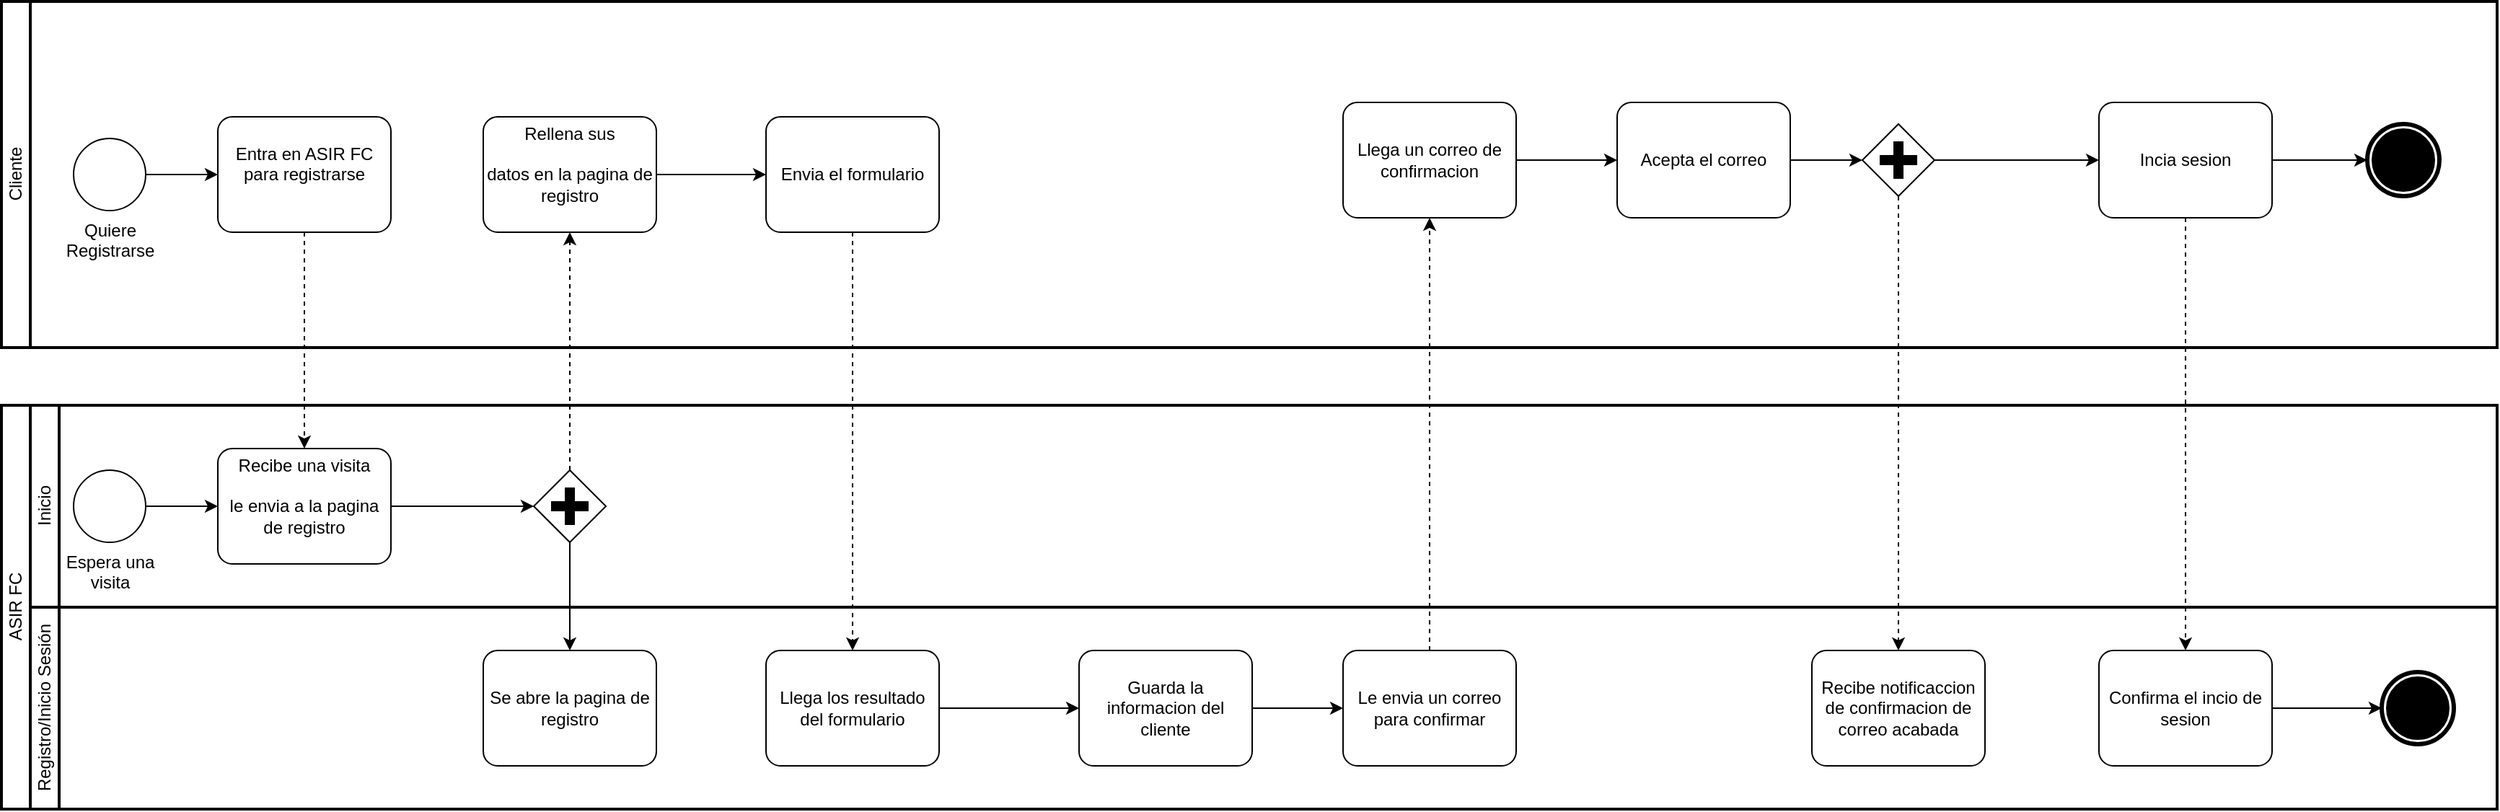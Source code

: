 <mxfile version="17.4.6" type="device"><diagram id="28efuWmT2ejtRACDzkLg" name="Page-1"><mxGraphModel dx="2031" dy="1114" grid="1" gridSize="10" guides="1" tooltips="1" connect="1" arrows="1" fold="1" page="1" pageScale="1" pageWidth="827" pageHeight="1169" math="0" shadow="0"><root><mxCell id="0"/><mxCell id="1" parent="0"/><mxCell id="CZXucrj-dR_ewhPkfO49-1" value="Cliente" style="swimlane;html=1;startSize=20;fontStyle=0;collapsible=0;horizontal=0;swimlaneLine=1;swimlaneFillColor=#ffffff;strokeWidth=2;" vertex="1" parent="1"><mxGeometry x="80" y="120" width="1730" height="240" as="geometry"/></mxCell><mxCell id="CZXucrj-dR_ewhPkfO49-2" value="" style="swimlane;html=1;startSize=20;fontStyle=0;collapsible=0;horizontal=0;swimlaneLine=0;fillColor=none;" vertex="1" parent="CZXucrj-dR_ewhPkfO49-1"><mxGeometry x="20" width="1710" height="240" as="geometry"/></mxCell><mxCell id="CZXucrj-dR_ewhPkfO49-29" style="edgeStyle=orthogonalEdgeStyle;rounded=0;orthogonalLoop=1;jettySize=auto;html=1;" edge="1" parent="CZXucrj-dR_ewhPkfO49-2" source="CZXucrj-dR_ewhPkfO49-7" target="CZXucrj-dR_ewhPkfO49-9"><mxGeometry relative="1" as="geometry"/></mxCell><mxCell id="CZXucrj-dR_ewhPkfO49-7" value="&lt;div&gt;Quiere &lt;br&gt;&lt;/div&gt;&lt;div&gt;Registrarse&lt;br&gt;&lt;/div&gt;" style="points=[[0.145,0.145,0],[0.5,0,0],[0.855,0.145,0],[1,0.5,0],[0.855,0.855,0],[0.5,1,0],[0.145,0.855,0],[0,0.5,0]];shape=mxgraph.bpmn.event;html=1;verticalLabelPosition=bottom;labelBackgroundColor=#ffffff;verticalAlign=top;align=center;perimeter=ellipsePerimeter;outlineConnect=0;aspect=fixed;outline=standard;symbol=general;" vertex="1" parent="CZXucrj-dR_ewhPkfO49-2"><mxGeometry x="30" y="95" width="50" height="50" as="geometry"/></mxCell><mxCell id="CZXucrj-dR_ewhPkfO49-9" value="Entra en ASIR FC&#xA;para registrarse&#xA;" style="points=[[0.25,0,0],[0.5,0,0],[0.75,0,0],[1,0.25,0],[1,0.5,0],[1,0.75,0],[0.75,1,0],[0.5,1,0],[0.25,1,0],[0,0.75,0],[0,0.5,0],[0,0.25,0]];shape=mxgraph.bpmn.task;whiteSpace=wrap;rectStyle=rounded;size=10;taskMarker=abstract;" vertex="1" parent="CZXucrj-dR_ewhPkfO49-2"><mxGeometry x="130" y="80" width="120" height="80" as="geometry"/></mxCell><mxCell id="CZXucrj-dR_ewhPkfO49-38" style="edgeStyle=orthogonalEdgeStyle;rounded=0;orthogonalLoop=1;jettySize=auto;html=1;" edge="1" parent="CZXucrj-dR_ewhPkfO49-2" source="CZXucrj-dR_ewhPkfO49-13" target="CZXucrj-dR_ewhPkfO49-14"><mxGeometry relative="1" as="geometry"/></mxCell><mxCell id="CZXucrj-dR_ewhPkfO49-13" value="Rellena sus &#xA;&#xA;datos en la pagina de registro&#xA;" style="points=[[0.25,0,0],[0.5,0,0],[0.75,0,0],[1,0.25,0],[1,0.5,0],[1,0.75,0],[0.75,1,0],[0.5,1,0],[0.25,1,0],[0,0.75,0],[0,0.5,0],[0,0.25,0]];shape=mxgraph.bpmn.task;whiteSpace=wrap;rectStyle=rounded;size=10;taskMarker=abstract;" vertex="1" parent="CZXucrj-dR_ewhPkfO49-2"><mxGeometry x="314" y="80" width="120" height="80" as="geometry"/></mxCell><mxCell id="CZXucrj-dR_ewhPkfO49-14" value="Envia el formulario" style="points=[[0.25,0,0],[0.5,0,0],[0.75,0,0],[1,0.25,0],[1,0.5,0],[1,0.75,0],[0.75,1,0],[0.5,1,0],[0.25,1,0],[0,0.75,0],[0,0.5,0],[0,0.25,0]];shape=mxgraph.bpmn.task;whiteSpace=wrap;rectStyle=rounded;size=10;taskMarker=abstract;" vertex="1" parent="CZXucrj-dR_ewhPkfO49-2"><mxGeometry x="510" y="80" width="120" height="80" as="geometry"/></mxCell><mxCell id="CZXucrj-dR_ewhPkfO49-34" style="edgeStyle=orthogonalEdgeStyle;rounded=0;orthogonalLoop=1;jettySize=auto;html=1;" edge="1" parent="CZXucrj-dR_ewhPkfO49-2" source="CZXucrj-dR_ewhPkfO49-18" target="CZXucrj-dR_ewhPkfO49-19"><mxGeometry relative="1" as="geometry"/></mxCell><mxCell id="CZXucrj-dR_ewhPkfO49-18" value="Llega un correo de confirmacion" style="points=[[0.25,0,0],[0.5,0,0],[0.75,0,0],[1,0.25,0],[1,0.5,0],[1,0.75,0],[0.75,1,0],[0.5,1,0],[0.25,1,0],[0,0.75,0],[0,0.5,0],[0,0.25,0]];shape=mxgraph.bpmn.task;whiteSpace=wrap;rectStyle=rounded;size=10;taskMarker=abstract;" vertex="1" parent="CZXucrj-dR_ewhPkfO49-2"><mxGeometry x="910" y="70" width="120" height="80" as="geometry"/></mxCell><mxCell id="CZXucrj-dR_ewhPkfO49-35" style="edgeStyle=orthogonalEdgeStyle;rounded=0;orthogonalLoop=1;jettySize=auto;html=1;" edge="1" parent="CZXucrj-dR_ewhPkfO49-2" source="CZXucrj-dR_ewhPkfO49-19" target="CZXucrj-dR_ewhPkfO49-24"><mxGeometry relative="1" as="geometry"/></mxCell><mxCell id="CZXucrj-dR_ewhPkfO49-19" value="Acepta el correo" style="points=[[0.25,0,0],[0.5,0,0],[0.75,0,0],[1,0.25,0],[1,0.5,0],[1,0.75,0],[0.75,1,0],[0.5,1,0],[0.25,1,0],[0,0.75,0],[0,0.5,0],[0,0.25,0]];shape=mxgraph.bpmn.task;whiteSpace=wrap;rectStyle=rounded;size=10;taskMarker=abstract;" vertex="1" parent="CZXucrj-dR_ewhPkfO49-2"><mxGeometry x="1100" y="70" width="120" height="80" as="geometry"/></mxCell><mxCell id="CZXucrj-dR_ewhPkfO49-45" style="edgeStyle=orthogonalEdgeStyle;rounded=0;orthogonalLoop=1;jettySize=auto;html=1;" edge="1" parent="CZXucrj-dR_ewhPkfO49-2" source="CZXucrj-dR_ewhPkfO49-20" target="CZXucrj-dR_ewhPkfO49-21"><mxGeometry relative="1" as="geometry"/></mxCell><mxCell id="CZXucrj-dR_ewhPkfO49-20" value="Incia sesion" style="points=[[0.25,0,0],[0.5,0,0],[0.75,0,0],[1,0.25,0],[1,0.5,0],[1,0.75,0],[0.75,1,0],[0.5,1,0],[0.25,1,0],[0,0.75,0],[0,0.5,0],[0,0.25,0]];shape=mxgraph.bpmn.task;whiteSpace=wrap;rectStyle=rounded;size=10;taskMarker=abstract;" vertex="1" parent="CZXucrj-dR_ewhPkfO49-2"><mxGeometry x="1434" y="70" width="120" height="80" as="geometry"/></mxCell><mxCell id="CZXucrj-dR_ewhPkfO49-21" value="" style="points=[[0.145,0.145,0],[0.5,0,0],[0.855,0.145,0],[1,0.5,0],[0.855,0.855,0],[0.5,1,0],[0.145,0.855,0],[0,0.5,0]];shape=mxgraph.bpmn.event;html=1;verticalLabelPosition=bottom;labelBackgroundColor=#ffffff;verticalAlign=top;align=center;perimeter=ellipsePerimeter;outlineConnect=0;aspect=fixed;outline=end;symbol=terminate;" vertex="1" parent="CZXucrj-dR_ewhPkfO49-2"><mxGeometry x="1620" y="85" width="50" height="50" as="geometry"/></mxCell><mxCell id="CZXucrj-dR_ewhPkfO49-37" style="edgeStyle=orthogonalEdgeStyle;rounded=0;orthogonalLoop=1;jettySize=auto;html=1;" edge="1" parent="CZXucrj-dR_ewhPkfO49-2" source="CZXucrj-dR_ewhPkfO49-24" target="CZXucrj-dR_ewhPkfO49-20"><mxGeometry relative="1" as="geometry"/></mxCell><mxCell id="CZXucrj-dR_ewhPkfO49-24" value="" style="points=[[0.25,0.25,0],[0.5,0,0],[0.75,0.25,0],[1,0.5,0],[0.75,0.75,0],[0.5,1,0],[0.25,0.75,0],[0,0.5,0]];shape=mxgraph.bpmn.gateway2;html=1;verticalLabelPosition=bottom;labelBackgroundColor=#ffffff;verticalAlign=top;align=center;perimeter=rhombusPerimeter;outlineConnect=0;outline=none;symbol=none;gwType=parallel;" vertex="1" parent="CZXucrj-dR_ewhPkfO49-2"><mxGeometry x="1270" y="85" width="50" height="50" as="geometry"/></mxCell><mxCell id="CZXucrj-dR_ewhPkfO49-3" value="&lt;div&gt;ASIR FC&lt;/div&gt;" style="swimlane;html=1;startSize=20;fontStyle=0;collapsible=0;horizontal=0;swimlaneLine=1;swimlaneFillColor=#ffffff;strokeWidth=2;" vertex="1" parent="1"><mxGeometry x="80" y="400" width="1730" height="280" as="geometry"/></mxCell><mxCell id="CZXucrj-dR_ewhPkfO49-6" value="Registro/Inicio Sesión" style="swimlane;html=1;startSize=20;fontStyle=0;collapsible=0;horizontal=0;swimlaneLine=1;swimlaneFillColor=#ffffff;strokeWidth=2;" vertex="1" parent="CZXucrj-dR_ewhPkfO49-3"><mxGeometry x="20" y="140" width="1710" height="140" as="geometry"/></mxCell><mxCell id="CZXucrj-dR_ewhPkfO49-12" value="Se abre la pagina de registro" style="points=[[0.25,0,0],[0.5,0,0],[0.75,0,0],[1,0.25,0],[1,0.5,0],[1,0.75,0],[0.75,1,0],[0.5,1,0],[0.25,1,0],[0,0.75,0],[0,0.5,0],[0,0.25,0]];shape=mxgraph.bpmn.task;whiteSpace=wrap;rectStyle=rounded;size=10;taskMarker=abstract;" vertex="1" parent="CZXucrj-dR_ewhPkfO49-6"><mxGeometry x="314" y="30" width="120" height="80" as="geometry"/></mxCell><mxCell id="CZXucrj-dR_ewhPkfO49-32" style="edgeStyle=orthogonalEdgeStyle;rounded=0;orthogonalLoop=1;jettySize=auto;html=1;" edge="1" parent="CZXucrj-dR_ewhPkfO49-6" source="CZXucrj-dR_ewhPkfO49-15" target="CZXucrj-dR_ewhPkfO49-16"><mxGeometry relative="1" as="geometry"/></mxCell><mxCell id="CZXucrj-dR_ewhPkfO49-15" value="Llega los resultado del formulario" style="points=[[0.25,0,0],[0.5,0,0],[0.75,0,0],[1,0.25,0],[1,0.5,0],[1,0.75,0],[0.75,1,0],[0.5,1,0],[0.25,1,0],[0,0.75,0],[0,0.5,0],[0,0.25,0]];shape=mxgraph.bpmn.task;whiteSpace=wrap;rectStyle=rounded;size=10;taskMarker=abstract;" vertex="1" parent="CZXucrj-dR_ewhPkfO49-6"><mxGeometry x="510" y="30" width="120" height="80" as="geometry"/></mxCell><mxCell id="CZXucrj-dR_ewhPkfO49-33" style="edgeStyle=orthogonalEdgeStyle;rounded=0;orthogonalLoop=1;jettySize=auto;html=1;entryX=0;entryY=0.5;entryDx=0;entryDy=0;entryPerimeter=0;" edge="1" parent="CZXucrj-dR_ewhPkfO49-6" source="CZXucrj-dR_ewhPkfO49-16" target="CZXucrj-dR_ewhPkfO49-17"><mxGeometry relative="1" as="geometry"/></mxCell><mxCell id="CZXucrj-dR_ewhPkfO49-16" value="Guarda la informacion del cliente" style="points=[[0.25,0,0],[0.5,0,0],[0.75,0,0],[1,0.25,0],[1,0.5,0],[1,0.75,0],[0.75,1,0],[0.5,1,0],[0.25,1,0],[0,0.75,0],[0,0.5,0],[0,0.25,0]];shape=mxgraph.bpmn.task;whiteSpace=wrap;rectStyle=rounded;size=10;taskMarker=abstract;" vertex="1" parent="CZXucrj-dR_ewhPkfO49-6"><mxGeometry x="727" y="30" width="120" height="80" as="geometry"/></mxCell><mxCell id="CZXucrj-dR_ewhPkfO49-17" value="Le envia un correo para confirmar " style="points=[[0.25,0,0],[0.5,0,0],[0.75,0,0],[1,0.25,0],[1,0.5,0],[1,0.75,0],[0.75,1,0],[0.5,1,0],[0.25,1,0],[0,0.75,0],[0,0.5,0],[0,0.25,0]];shape=mxgraph.bpmn.task;whiteSpace=wrap;rectStyle=rounded;size=10;taskMarker=abstract;" vertex="1" parent="CZXucrj-dR_ewhPkfO49-6"><mxGeometry x="910" y="30" width="120" height="80" as="geometry"/></mxCell><mxCell id="CZXucrj-dR_ewhPkfO49-23" value="Recibe notificaccion de confirmacion de correo acabada" style="points=[[0.25,0,0],[0.5,0,0],[0.75,0,0],[1,0.25,0],[1,0.5,0],[1,0.75,0],[0.75,1,0],[0.5,1,0],[0.25,1,0],[0,0.75,0],[0,0.5,0],[0,0.25,0]];shape=mxgraph.bpmn.task;whiteSpace=wrap;rectStyle=rounded;size=10;taskMarker=abstract;" vertex="1" parent="CZXucrj-dR_ewhPkfO49-6"><mxGeometry x="1235" y="30" width="120" height="80" as="geometry"/></mxCell><mxCell id="CZXucrj-dR_ewhPkfO49-46" style="edgeStyle=orthogonalEdgeStyle;rounded=0;orthogonalLoop=1;jettySize=auto;html=1;" edge="1" parent="CZXucrj-dR_ewhPkfO49-6" source="CZXucrj-dR_ewhPkfO49-25" target="CZXucrj-dR_ewhPkfO49-44"><mxGeometry relative="1" as="geometry"/></mxCell><mxCell id="CZXucrj-dR_ewhPkfO49-25" value="Confirma el incio de sesion" style="points=[[0.25,0,0],[0.5,0,0],[0.75,0,0],[1,0.25,0],[1,0.5,0],[1,0.75,0],[0.75,1,0],[0.5,1,0],[0.25,1,0],[0,0.75,0],[0,0.5,0],[0,0.25,0]];shape=mxgraph.bpmn.task;whiteSpace=wrap;rectStyle=rounded;size=10;taskMarker=abstract;" vertex="1" parent="CZXucrj-dR_ewhPkfO49-6"><mxGeometry x="1434" y="30" width="120" height="80" as="geometry"/></mxCell><mxCell id="CZXucrj-dR_ewhPkfO49-44" value="" style="points=[[0.145,0.145,0],[0.5,0,0],[0.855,0.145,0],[1,0.5,0],[0.855,0.855,0],[0.5,1,0],[0.145,0.855,0],[0,0.5,0]];shape=mxgraph.bpmn.event;html=1;verticalLabelPosition=bottom;labelBackgroundColor=#ffffff;verticalAlign=top;align=center;perimeter=ellipsePerimeter;outlineConnect=0;aspect=fixed;outline=end;symbol=terminate;" vertex="1" parent="CZXucrj-dR_ewhPkfO49-6"><mxGeometry x="1630" y="45" width="50" height="50" as="geometry"/></mxCell><mxCell id="CZXucrj-dR_ewhPkfO49-4" value="&lt;div&gt;Inicio&lt;/div&gt;" style="swimlane;html=1;startSize=20;fontStyle=0;collapsible=0;horizontal=0;swimlaneLine=1;swimlaneFillColor=#ffffff;strokeWidth=2;" vertex="1" parent="CZXucrj-dR_ewhPkfO49-3"><mxGeometry x="20" width="1710" height="140" as="geometry"/></mxCell><mxCell id="CZXucrj-dR_ewhPkfO49-26" style="edgeStyle=orthogonalEdgeStyle;rounded=0;orthogonalLoop=1;jettySize=auto;html=1;entryX=0;entryY=0.5;entryDx=0;entryDy=0;entryPerimeter=0;" edge="1" parent="CZXucrj-dR_ewhPkfO49-4" source="CZXucrj-dR_ewhPkfO49-8" target="CZXucrj-dR_ewhPkfO49-10"><mxGeometry relative="1" as="geometry"/></mxCell><mxCell id="CZXucrj-dR_ewhPkfO49-8" value="&lt;div&gt;Espera una&lt;/div&gt;&lt;div&gt;visita&lt;br&gt;&lt;/div&gt;" style="points=[[0.145,0.145,0],[0.5,0,0],[0.855,0.145,0],[1,0.5,0],[0.855,0.855,0],[0.5,1,0],[0.145,0.855,0],[0,0.5,0]];shape=mxgraph.bpmn.event;html=1;verticalLabelPosition=bottom;labelBackgroundColor=#ffffff;verticalAlign=top;align=center;perimeter=ellipsePerimeter;outlineConnect=0;aspect=fixed;outline=standard;symbol=general;" vertex="1" parent="CZXucrj-dR_ewhPkfO49-4"><mxGeometry x="30" y="45" width="50" height="50" as="geometry"/></mxCell><mxCell id="CZXucrj-dR_ewhPkfO49-27" style="edgeStyle=orthogonalEdgeStyle;rounded=0;orthogonalLoop=1;jettySize=auto;html=1;entryX=0;entryY=0.5;entryDx=0;entryDy=0;entryPerimeter=0;" edge="1" parent="CZXucrj-dR_ewhPkfO49-4" source="CZXucrj-dR_ewhPkfO49-10" target="CZXucrj-dR_ewhPkfO49-11"><mxGeometry relative="1" as="geometry"/></mxCell><mxCell id="CZXucrj-dR_ewhPkfO49-10" value="Recibe una visita &#xA;&#xA;le envia a la pagina de registro&#xA;" style="points=[[0.25,0,0],[0.5,0,0],[0.75,0,0],[1,0.25,0],[1,0.5,0],[1,0.75,0],[0.75,1,0],[0.5,1,0],[0.25,1,0],[0,0.75,0],[0,0.5,0],[0,0.25,0]];shape=mxgraph.bpmn.task;whiteSpace=wrap;rectStyle=rounded;size=10;taskMarker=abstract;" vertex="1" parent="CZXucrj-dR_ewhPkfO49-4"><mxGeometry x="130" y="30" width="120" height="80" as="geometry"/></mxCell><mxCell id="CZXucrj-dR_ewhPkfO49-11" value="" style="points=[[0.25,0.25,0],[0.5,0,0],[0.75,0.25,0],[1,0.5,0],[0.75,0.75,0],[0.5,1,0],[0.25,0.75,0],[0,0.5,0]];shape=mxgraph.bpmn.gateway2;html=1;verticalLabelPosition=bottom;labelBackgroundColor=#ffffff;verticalAlign=top;align=center;perimeter=rhombusPerimeter;outlineConnect=0;outline=none;symbol=none;gwType=parallel;" vertex="1" parent="CZXucrj-dR_ewhPkfO49-4"><mxGeometry x="349" y="45" width="50" height="50" as="geometry"/></mxCell><mxCell id="CZXucrj-dR_ewhPkfO49-28" style="edgeStyle=orthogonalEdgeStyle;rounded=0;orthogonalLoop=1;jettySize=auto;html=1;" edge="1" parent="CZXucrj-dR_ewhPkfO49-3" source="CZXucrj-dR_ewhPkfO49-11" target="CZXucrj-dR_ewhPkfO49-12"><mxGeometry relative="1" as="geometry"/></mxCell><mxCell id="CZXucrj-dR_ewhPkfO49-31" style="edgeStyle=orthogonalEdgeStyle;rounded=0;orthogonalLoop=1;jettySize=auto;html=1;entryX=0.5;entryY=1;entryDx=0;entryDy=0;entryPerimeter=0;dashed=1;" edge="1" parent="1" source="CZXucrj-dR_ewhPkfO49-11" target="CZXucrj-dR_ewhPkfO49-13"><mxGeometry relative="1" as="geometry"/></mxCell><mxCell id="CZXucrj-dR_ewhPkfO49-39" style="edgeStyle=orthogonalEdgeStyle;rounded=0;orthogonalLoop=1;jettySize=auto;html=1;dashed=1;" edge="1" parent="1" source="CZXucrj-dR_ewhPkfO49-9" target="CZXucrj-dR_ewhPkfO49-10"><mxGeometry relative="1" as="geometry"/></mxCell><mxCell id="CZXucrj-dR_ewhPkfO49-40" style="edgeStyle=orthogonalEdgeStyle;rounded=0;orthogonalLoop=1;jettySize=auto;html=1;dashed=1;" edge="1" parent="1" source="CZXucrj-dR_ewhPkfO49-14" target="CZXucrj-dR_ewhPkfO49-15"><mxGeometry relative="1" as="geometry"/></mxCell><mxCell id="CZXucrj-dR_ewhPkfO49-41" style="edgeStyle=orthogonalEdgeStyle;rounded=0;orthogonalLoop=1;jettySize=auto;html=1;entryX=0.5;entryY=1;entryDx=0;entryDy=0;entryPerimeter=0;dashed=1;" edge="1" parent="1" source="CZXucrj-dR_ewhPkfO49-17" target="CZXucrj-dR_ewhPkfO49-18"><mxGeometry relative="1" as="geometry"/></mxCell><mxCell id="CZXucrj-dR_ewhPkfO49-42" style="edgeStyle=orthogonalEdgeStyle;rounded=0;orthogonalLoop=1;jettySize=auto;html=1;entryX=0.5;entryY=0;entryDx=0;entryDy=0;entryPerimeter=0;dashed=1;" edge="1" parent="1" source="CZXucrj-dR_ewhPkfO49-24" target="CZXucrj-dR_ewhPkfO49-23"><mxGeometry relative="1" as="geometry"/></mxCell><mxCell id="CZXucrj-dR_ewhPkfO49-43" style="edgeStyle=orthogonalEdgeStyle;rounded=0;orthogonalLoop=1;jettySize=auto;html=1;dashed=1;" edge="1" parent="1" source="CZXucrj-dR_ewhPkfO49-20" target="CZXucrj-dR_ewhPkfO49-25"><mxGeometry relative="1" as="geometry"/></mxCell></root></mxGraphModel></diagram></mxfile>